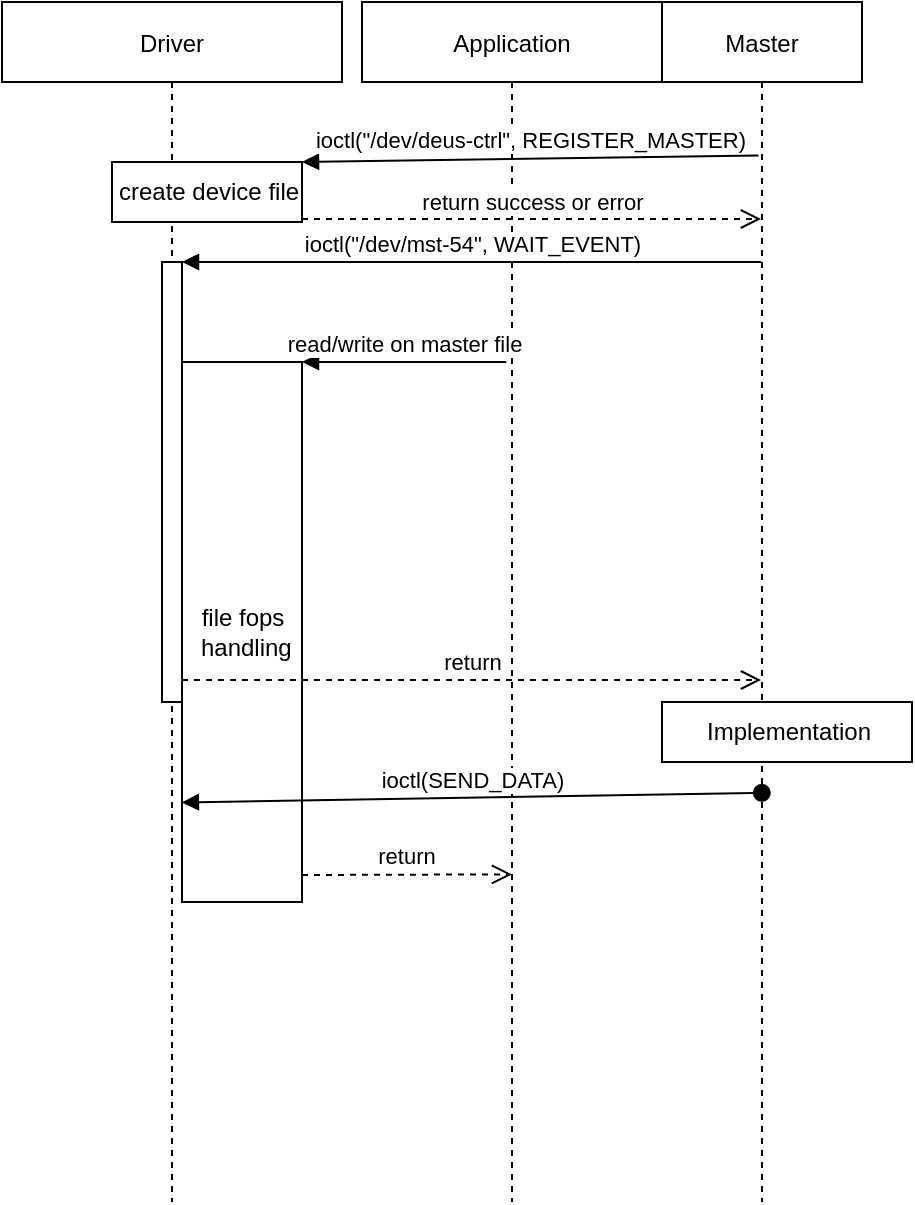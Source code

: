 <mxfile version="14.0.0" type="device"><diagram id="kgpKYQtTHZ0yAKxKKP6v" name="Page-1"><mxGraphModel dx="576" dy="248" grid="1" gridSize="10" guides="1" tooltips="1" connect="1" arrows="1" fold="1" page="1" pageScale="1" pageWidth="850" pageHeight="1100" math="0" shadow="0"><root><mxCell id="0"/><mxCell id="1" parent="0"/><mxCell id="3nuBFxr9cyL0pnOWT2aG-1" value="Driver" style="shape=umlLifeline;perimeter=lifelinePerimeter;container=1;collapsible=0;recursiveResize=0;rounded=0;shadow=0;strokeWidth=1;" parent="1" vertex="1"><mxGeometry x="120" y="80" width="170" height="600" as="geometry"/></mxCell><mxCell id="X6LdeLSnL4C2gwxYxEia-5" value="create device file" style="html=1;points=[];perimeter=orthogonalPerimeter;" vertex="1" parent="3nuBFxr9cyL0pnOWT2aG-1"><mxGeometry x="55" y="80" width="95" height="30" as="geometry"/></mxCell><mxCell id="X6LdeLSnL4C2gwxYxEia-9" value="" style="html=1;points=[];perimeter=orthogonalPerimeter;" vertex="1" parent="3nuBFxr9cyL0pnOWT2aG-1"><mxGeometry x="80" y="130" width="10" height="220" as="geometry"/></mxCell><mxCell id="X6LdeLSnL4C2gwxYxEia-13" value="file fops&lt;br&gt;&amp;nbsp;handling" style="html=1;points=[];perimeter=orthogonalPerimeter;" vertex="1" parent="3nuBFxr9cyL0pnOWT2aG-1"><mxGeometry x="90" y="180" width="60" height="270" as="geometry"/></mxCell><mxCell id="3nuBFxr9cyL0pnOWT2aG-5" value="Application" style="shape=umlLifeline;perimeter=lifelinePerimeter;container=1;collapsible=0;recursiveResize=0;rounded=0;shadow=0;strokeWidth=1;" parent="1" vertex="1"><mxGeometry x="300" y="80" width="150" height="600" as="geometry"/></mxCell><mxCell id="X6LdeLSnL4C2gwxYxEia-1" value="Master" style="shape=umlLifeline;perimeter=lifelinePerimeter;container=1;collapsible=0;recursiveResize=0;rounded=0;shadow=0;strokeWidth=1;" vertex="1" parent="1"><mxGeometry x="450" y="80" width="100" height="600" as="geometry"/></mxCell><mxCell id="X6LdeLSnL4C2gwxYxEia-6" value="ioctl(&quot;/dev/deus-ctrl&quot;, REGISTER_MASTER)" style="html=1;verticalAlign=bottom;endArrow=block;entryX=1;entryY=0;exitX=0.483;exitY=0.128;exitDx=0;exitDy=0;exitPerimeter=0;" edge="1" target="X6LdeLSnL4C2gwxYxEia-5" parent="1" source="X6LdeLSnL4C2gwxYxEia-1"><mxGeometry relative="1" as="geometry"><mxPoint x="245" y="160" as="sourcePoint"/></mxGeometry></mxCell><mxCell id="X6LdeLSnL4C2gwxYxEia-7" value="return success or error" style="html=1;verticalAlign=bottom;endArrow=open;dashed=1;endSize=8;exitX=1;exitY=0.95;" edge="1" source="X6LdeLSnL4C2gwxYxEia-5" parent="1" target="X6LdeLSnL4C2gwxYxEia-1"><mxGeometry relative="1" as="geometry"><mxPoint x="245" y="217" as="targetPoint"/></mxGeometry></mxCell><mxCell id="X6LdeLSnL4C2gwxYxEia-10" value="ioctl(&quot;/dev/mst-54&quot;, WAIT_EVENT)" style="html=1;verticalAlign=bottom;endArrow=block;entryX=1;entryY=0;" edge="1" target="X6LdeLSnL4C2gwxYxEia-9" parent="1" source="X6LdeLSnL4C2gwxYxEia-1"><mxGeometry relative="1" as="geometry"><mxPoint x="270" y="200" as="sourcePoint"/></mxGeometry></mxCell><mxCell id="X6LdeLSnL4C2gwxYxEia-11" value="return" style="html=1;verticalAlign=bottom;endArrow=open;dashed=1;endSize=8;exitX=1;exitY=0.95;" edge="1" source="X6LdeLSnL4C2gwxYxEia-9" parent="1" target="X6LdeLSnL4C2gwxYxEia-1"><mxGeometry relative="1" as="geometry"><mxPoint x="270" y="257" as="targetPoint"/></mxGeometry></mxCell><mxCell id="X6LdeLSnL4C2gwxYxEia-14" value="read/write on master file" style="html=1;verticalAlign=bottom;endArrow=block;entryX=1;entryY=0;exitX=0.481;exitY=0.3;exitDx=0;exitDy=0;exitPerimeter=0;" edge="1" target="X6LdeLSnL4C2gwxYxEia-13" parent="1" source="3nuBFxr9cyL0pnOWT2aG-5"><mxGeometry relative="1" as="geometry"><mxPoint x="280" y="220" as="sourcePoint"/></mxGeometry></mxCell><mxCell id="X6LdeLSnL4C2gwxYxEia-15" value="return" style="html=1;verticalAlign=bottom;endArrow=open;dashed=1;endSize=8;exitX=1;exitY=0.95;entryX=0.5;entryY=0.727;entryDx=0;entryDy=0;entryPerimeter=0;" edge="1" source="X6LdeLSnL4C2gwxYxEia-13" parent="1" target="3nuBFxr9cyL0pnOWT2aG-5"><mxGeometry relative="1" as="geometry"><mxPoint x="349" y="439" as="targetPoint"/></mxGeometry></mxCell><mxCell id="X6LdeLSnL4C2gwxYxEia-22" value="Implementation" style="html=1;points=[];perimeter=orthogonalPerimeter;" vertex="1" parent="1"><mxGeometry x="450" y="430" width="125" height="30" as="geometry"/></mxCell><mxCell id="X6LdeLSnL4C2gwxYxEia-24" value="ioctl(SEND_DATA)" style="html=1;verticalAlign=bottom;startArrow=oval;startFill=1;endArrow=block;startSize=8;entryX=0.529;entryY=0.667;entryDx=0;entryDy=0;entryPerimeter=0;exitX=0.499;exitY=0.659;exitDx=0;exitDy=0;exitPerimeter=0;" edge="1" parent="1" source="X6LdeLSnL4C2gwxYxEia-1" target="3nuBFxr9cyL0pnOWT2aG-1"><mxGeometry width="60" relative="1" as="geometry"><mxPoint x="380" y="480" as="sourcePoint"/><mxPoint x="440" y="480" as="targetPoint"/></mxGeometry></mxCell></root></mxGraphModel></diagram></mxfile>